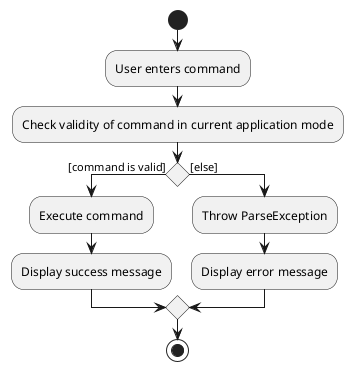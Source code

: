 @startuml

start
:User enters command;
:Check validity of command in current application mode;
if () then ([command is valid])
    :Execute command;
    :Display success message;
else ([else])
    :Throw ParseException;
    :Display error message;

endif

stop
@enduml
